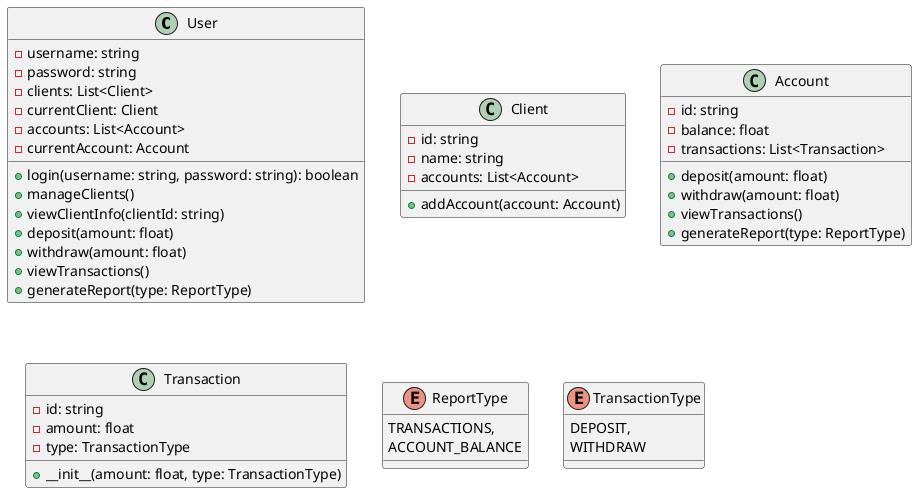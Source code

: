 @startuml

  class User {
    - username: string
    - password: string
    - clients: List<Client>
    - currentClient: Client
    - accounts: List<Account>
    - currentAccount: Account

    + login(username: string, password: string): boolean
    + manageClients()
    + viewClientInfo(clientId: string)
    + deposit(amount: float)
    + withdraw(amount: float)
    + viewTransactions()
    + generateReport(type: ReportType)
  }

  class Client {
    - id: string
    - name: string
    - accounts: List<Account>

    + addAccount(account: Account)
  }

  class Account {
    - id: string
    - balance: float
    - transactions: List<Transaction>

    + deposit(amount: float)
    + withdraw(amount: float)
    + viewTransactions()
    + generateReport(type: ReportType)
  }

  class Transaction {
    - id: string
    - amount: float
    - type: TransactionType

    + __init__(amount: float, type: TransactionType)
  }

  enum ReportType {
    TRANSACTIONS,
    ACCOUNT_BALANCE
  }

  enum TransactionType {
    DEPOSIT,
    WITHDRAW
  }
@enduml